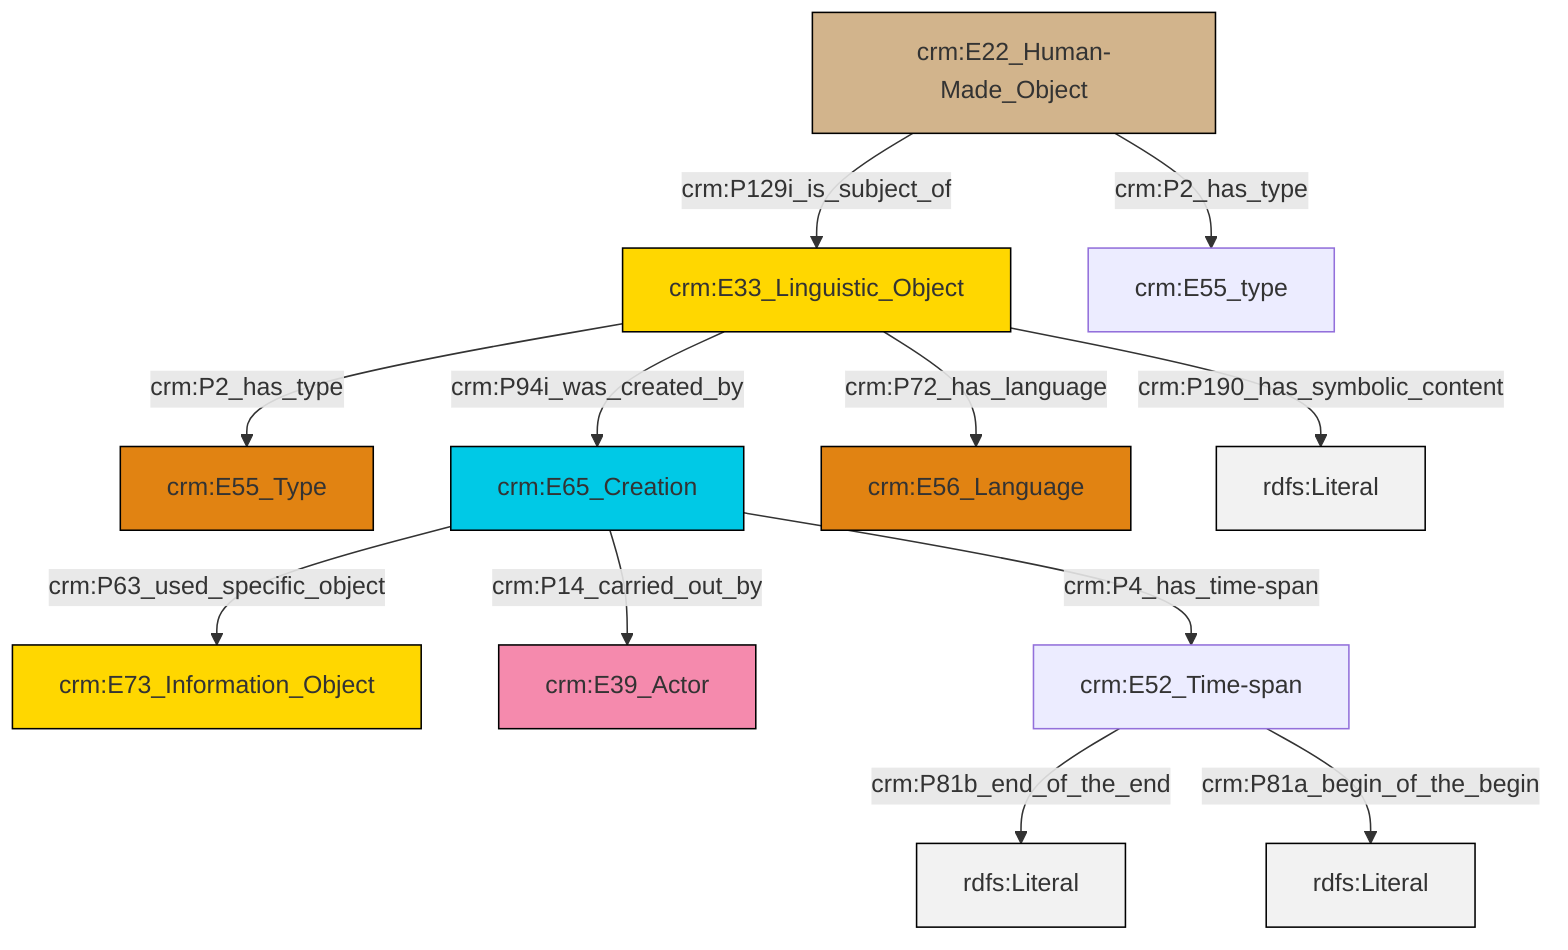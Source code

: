 graph TD
classDef Literal fill:#f2f2f2,stroke:#000000;
classDef CRM_Entity fill:#FFFFFF,stroke:#000000;
classDef Temporal_Entity fill:#00C9E6, stroke:#000000;
classDef Type fill:#E18312, stroke:#000000;
classDef Time-Span fill:#2C9C91, stroke:#000000;
classDef Appellation fill:#FFEB7F, stroke:#000000;
classDef Place fill:#008836, stroke:#000000;
classDef Persistent_Item fill:#B266B2, stroke:#000000;
classDef Conceptual_Object fill:#FFD700, stroke:#000000;
classDef Physical_Thing fill:#D2B48C, stroke:#000000;
classDef Actor fill:#f58aad, stroke:#000000;
classDef PC_Classes fill:#4ce600, stroke:#000000;
classDef Multi fill:#cccccc,stroke:#000000;

4["crm:E22_Human-Made_Object"]:::Physical_Thing -->|crm:P129i_is_subject_of| 5["crm:E33_Linguistic_Object"]:::Conceptual_Object
12["crm:E65_Creation"]:::Temporal_Entity -->|crm:P4_has_time-span| 13["crm:E52_Time-span"]:::Default
4["crm:E22_Human-Made_Object"]:::Physical_Thing -->|crm:P2_has_type| 6["crm:E55_type"]:::Default
5["crm:E33_Linguistic_Object"]:::Conceptual_Object -->|crm:P2_has_type| 0["crm:E55_Type"]:::Type
12["crm:E65_Creation"]:::Temporal_Entity -->|crm:P14_carried_out_by| 8["crm:E39_Actor"]:::Actor
12["crm:E65_Creation"]:::Temporal_Entity -->|crm:P63_used_specific_object| 2["crm:E73_Information_Object"]:::Conceptual_Object
13["crm:E52_Time-span"]:::Default -->|crm:P81b_end_of_the_end| 16[rdfs:Literal]:::Literal
5["crm:E33_Linguistic_Object"]:::Conceptual_Object -->|crm:P72_has_language| 17["crm:E56_Language"]:::Type
5["crm:E33_Linguistic_Object"]:::Conceptual_Object -->|crm:P190_has_symbolic_content| 19[rdfs:Literal]:::Literal
5["crm:E33_Linguistic_Object"]:::Conceptual_Object -->|crm:P94i_was_created_by| 12["crm:E65_Creation"]:::Temporal_Entity
13["crm:E52_Time-span"]:::Default -->|crm:P81a_begin_of_the_begin| 20[rdfs:Literal]:::Literal